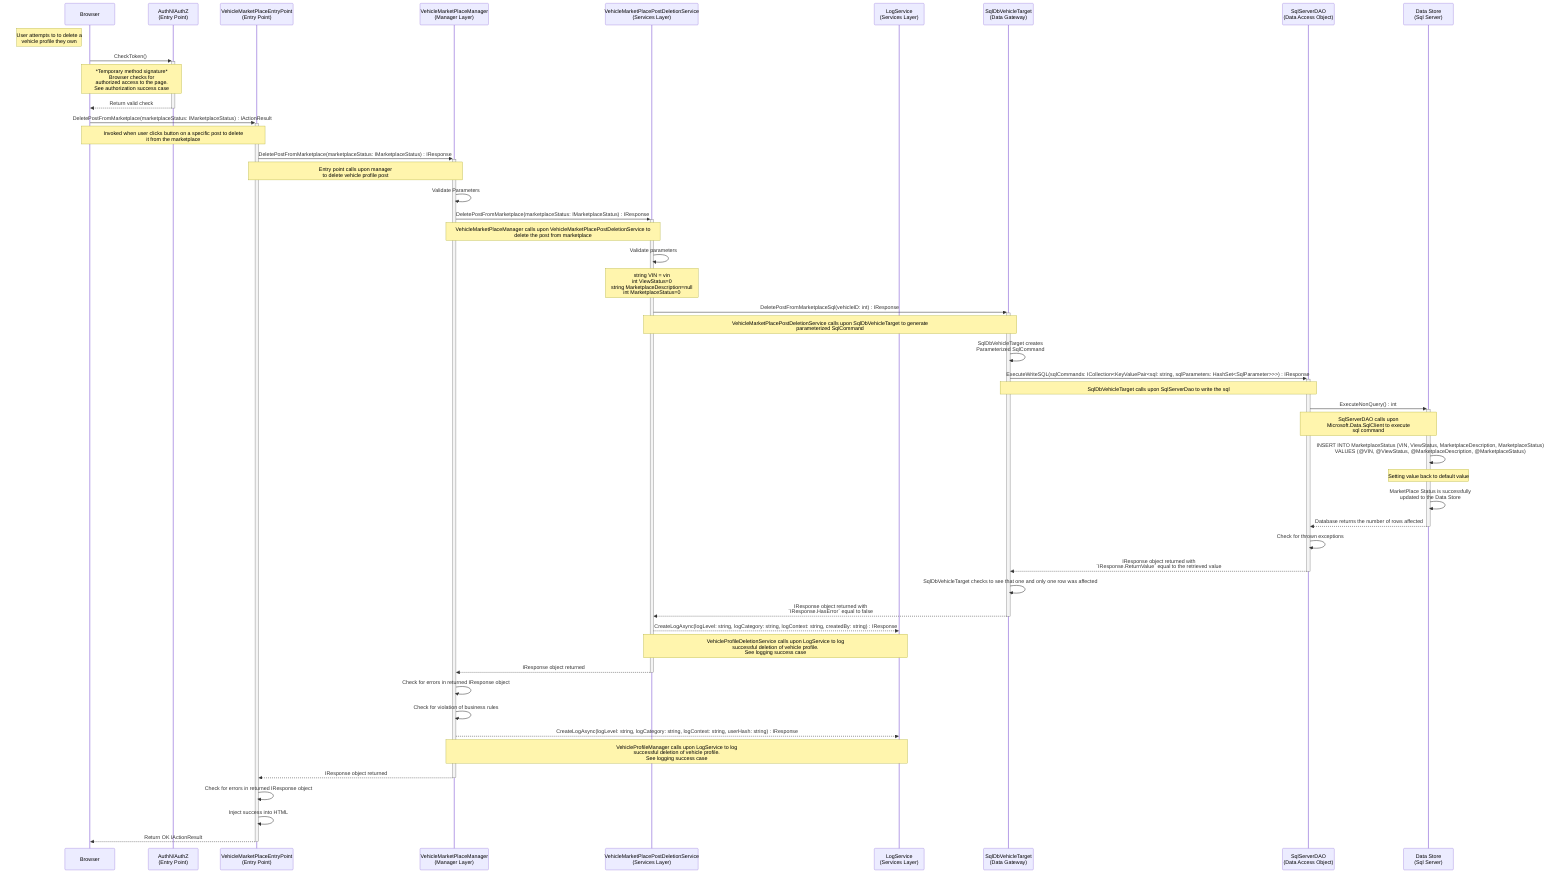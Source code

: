 sequenceDiagram
participant u as Browser
participant az as AuthN/AuthZ<br>(Entry Point)
participant e as VehicleMarketPlaceEntryPoint<br>(Entry Point)
participant vpm as VehicleMarketPlaceManager<br>(Manager Layer)
participant vps as VehicleMarketPlacePostDeletionService<br>(Services Layer)
participant ll as LogService<br>(Services Layer)
participant dg as SqlDbVehicleTarget<br>(Data Gateway)
participant da as SqlServerDAO<br>(Data Access Object)
participant ds as Data Store<br>(Sql Server)

Note Left of u: User attempts to to delete a<br>vehicle profile they own
u->>+az: CheckToken() 
    Note over u,az: *Temporary method signature*<br>Browser checks for<br>authorized access to the page.<br>See authorization success case
az-->>-u: Return valid check

u->>+e: DeletePostFromMarketplace(marketplaceStatus: IMarketplaceStatus) : IActionResult
    Note over u,e: Invoked when user clicks button on a specific post to delete<br>it from the marketplace 

    e->>+vpm: DeletePostFromMarketplace(marketplaceStatus: IMarketplaceStatus) : IResponse
        Note over e,vpm: Entry point calls upon manager<br>to delete vehicle profile post

        vpm->>vpm: Validate Parameters

        vpm->>+vps: DeletePostFromMarketplace(marketplaceStatus: IMarketplaceStatus) : IResponse
            Note over vpm,vps: VehicleMarketPlaceManager calls upon VehicleMarketPlacePostDeletionService to<br>delete the post from marketplace

            vps->>vps: Validate parameters
                Note over vps,vps: string VIN = vin<br>int ViewStatus=0<br>string MarketplaceDescription=null<br>int MarketplaceStatus=0


            # Delete the post 
            vps->>+dg: DeletePostFromMarketplaceSql(vehicleID: int) : IResponse
                Note over vps,dg: VehicleMarketPlacePostDeletionService calls upon SqlDbVehicleTarget to generate<br>parameterized SqlCommand

                dg->>dg: SqlDbVehicleTarget creates<br>Parameterized SqlCommand

                dg->>+da: ExecuteWriteSQL(sqlCommands: ICollection<KeyValuePair<sql: string, sqlParameters: HashSet<SqlParameter>>>) : IResponse
                    Note over dg,da: SqlDbVehicleTarget calls upon SqlServerDao to write the sql

                    da->>+ds: ExecuteNonQuery() : int
                        Note over da,ds: SqlServerDAO calls upon<br>Microsoft.Data.SqlClient to execute<br> sql command

                        ds->>ds: INSERT INTO MarketplaceStatus (VIN, ViewStatus, MarketplaceDescription, MarketplaceStatus)<br>VALUES (@VIN, @ViewStatus, @MarketplaceDescription, @MarketplaceStatus)
                            Note over ds,ds: Setting value back to default value

                        ds->>ds: MarketPlace Status is successfully<br>updated to the Data Store

                    ds-->>-da: Database returns the number of rows affected

                    da->>da: Check for thrown exceptions

                da-->>-dg: IResponse object returned with<br>`IResponse.ReturnValue` equal to the retrieved value

                dg->>dg: SqlDbVehicleTarget checks to see that one and only one row was affected

            dg-->>-vps: IResponse object returned with<br>`IResponse.HasError` equal to false

            vps-->>ll: CreateLogAsync(logLevel: string, logCategory: string, logContext: string, createdBy: string) : IResponse
                Note over vps,ll: VehicleProfileDeletionService calls upon LogService to log<br>successful deletion of vehicle profile.<br>See logging success case

        vps-->>-vpm: IResponse object returned

        vpm->>vpm: Check for errors in returned IResponse object

        vpm->>vpm: Check for violation of business rules
        
        # Log successful vehicle deletion
        vpm-->>ll: CreateLogAsync(logLevel: string, logCategory: string, logContext: string, userHash: string) : IResponse
            Note over vpm,ll: VehicleProfileManager calls upon LogService to log<br>successful deletion of vehicle profile.<br>See logging success case

    vpm-->>-e: IResponse object returned

    e->>e: Check for errors in returned IResponse object

    e->>e: Inject success into HTML
e-->>-u: Return OK IActionResult